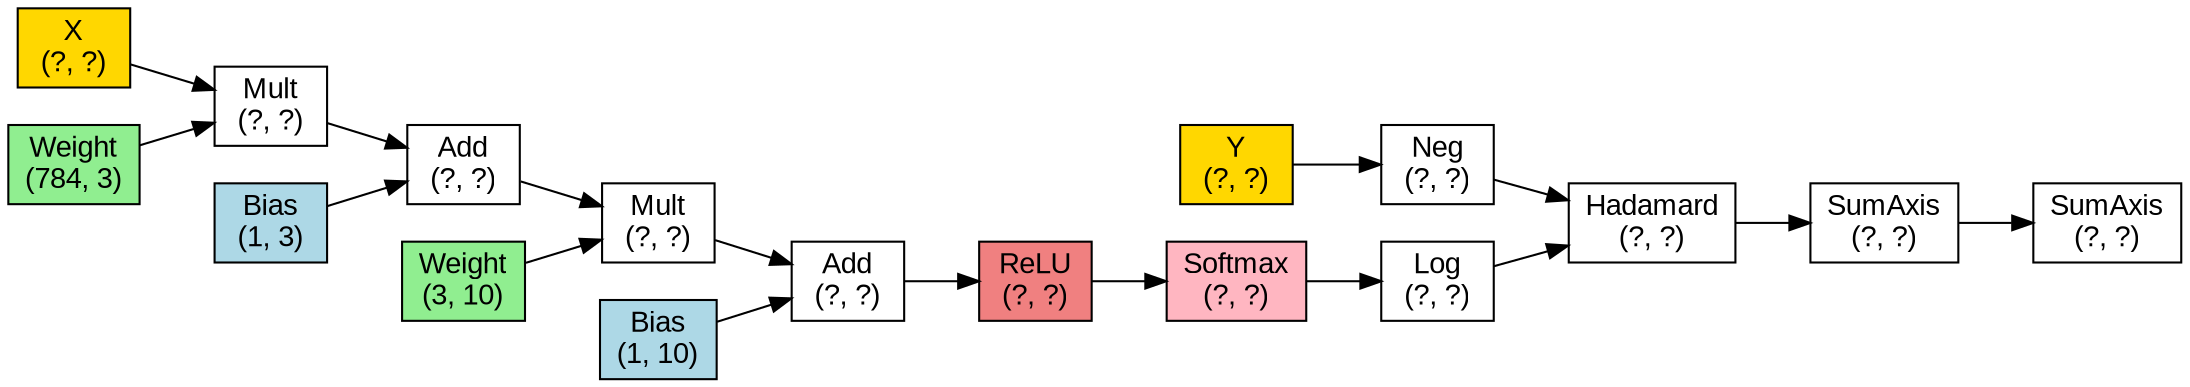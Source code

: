 digraph ExpressionGraph {
  node [shape=box, fontname="Arial"];
  edge [fontname="Arial"];
  rankdir=LR;
  node0 [label="SumAxis\n(?, ?)", style=filled, fillcolor=white];
  node1 [label="SumAxis\n(?, ?)", style=filled, fillcolor=white];
  node2 [label="Hadamard\n(?, ?)", style=filled, fillcolor=white];
  node3 [label="Neg\n(?, ?)", style=filled, fillcolor=white];
  node4 [label="Y\n(?, ?)", style=filled, fillcolor=gold];
  node4 -> node3;
  node3 -> node2;
  node5 [label="Log\n(?, ?)", style=filled, fillcolor=white];
  node6 [label="Softmax\n(?, ?)", style=filled, fillcolor=lightpink];
  node7 [label="ReLU\n(?, ?)", style=filled, fillcolor=lightcoral];
  node8 [label="Add\n(?, ?)", style=filled, fillcolor=white];
  node9 [label="Mult\n(?, ?)", style=filled, fillcolor=white];
  node10 [label="Add\n(?, ?)", style=filled, fillcolor=white];
  node11 [label="Mult\n(?, ?)", style=filled, fillcolor=white];
  node12 [label="X\n(?, ?)", style=filled, fillcolor=gold];
  node12 -> node11;
  node13 [label="Weight\n(784, 3)", style=filled, fillcolor=lightgreen];
  node13 -> node11;
  node11 -> node10;
  node14 [label="Bias\n(1, 3)", style=filled, fillcolor=lightblue];
  node14 -> node10;
  node10 -> node9;
  node15 [label="Weight\n(3, 10)", style=filled, fillcolor=lightgreen];
  node15 -> node9;
  node9 -> node8;
  node16 [label="Bias\n(1, 10)", style=filled, fillcolor=lightblue];
  node16 -> node8;
  node8 -> node7;
  node7 -> node6;
  node6 -> node5;
  node5 -> node2;
  node2 -> node1;
  node1 -> node0;
}
